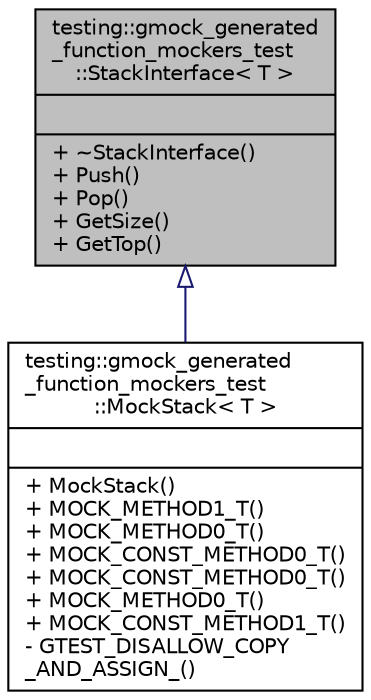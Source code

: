 digraph "testing::gmock_generated_function_mockers_test::StackInterface&lt; T &gt;"
{
  edge [fontname="Helvetica",fontsize="10",labelfontname="Helvetica",labelfontsize="10"];
  node [fontname="Helvetica",fontsize="10",shape=record];
  Node0 [label="{testing::gmock_generated\l_function_mockers_test\l::StackInterface\< T \>\n||+ ~StackInterface()\l+ Push()\l+ Pop()\l+ GetSize()\l+ GetTop()\l}",height=0.2,width=0.4,color="black", fillcolor="grey75", style="filled", fontcolor="black"];
  Node0 -> Node1 [dir="back",color="midnightblue",fontsize="10",style="solid",arrowtail="onormal",fontname="Helvetica"];
  Node1 [label="{testing::gmock_generated\l_function_mockers_test\l::MockStack\< T \>\n||+ MockStack()\l+ MOCK_METHOD1_T()\l+ MOCK_METHOD0_T()\l+ MOCK_CONST_METHOD0_T()\l+ MOCK_CONST_METHOD0_T()\l+ MOCK_METHOD0_T()\l+ MOCK_CONST_METHOD1_T()\l- GTEST_DISALLOW_COPY\l_AND_ASSIGN_()\l}",height=0.2,width=0.4,color="black", fillcolor="white", style="filled",URL="$d0/d5b/classtesting_1_1gmock__generated__function__mockers__test_1_1_mock_stack.html"];
}
